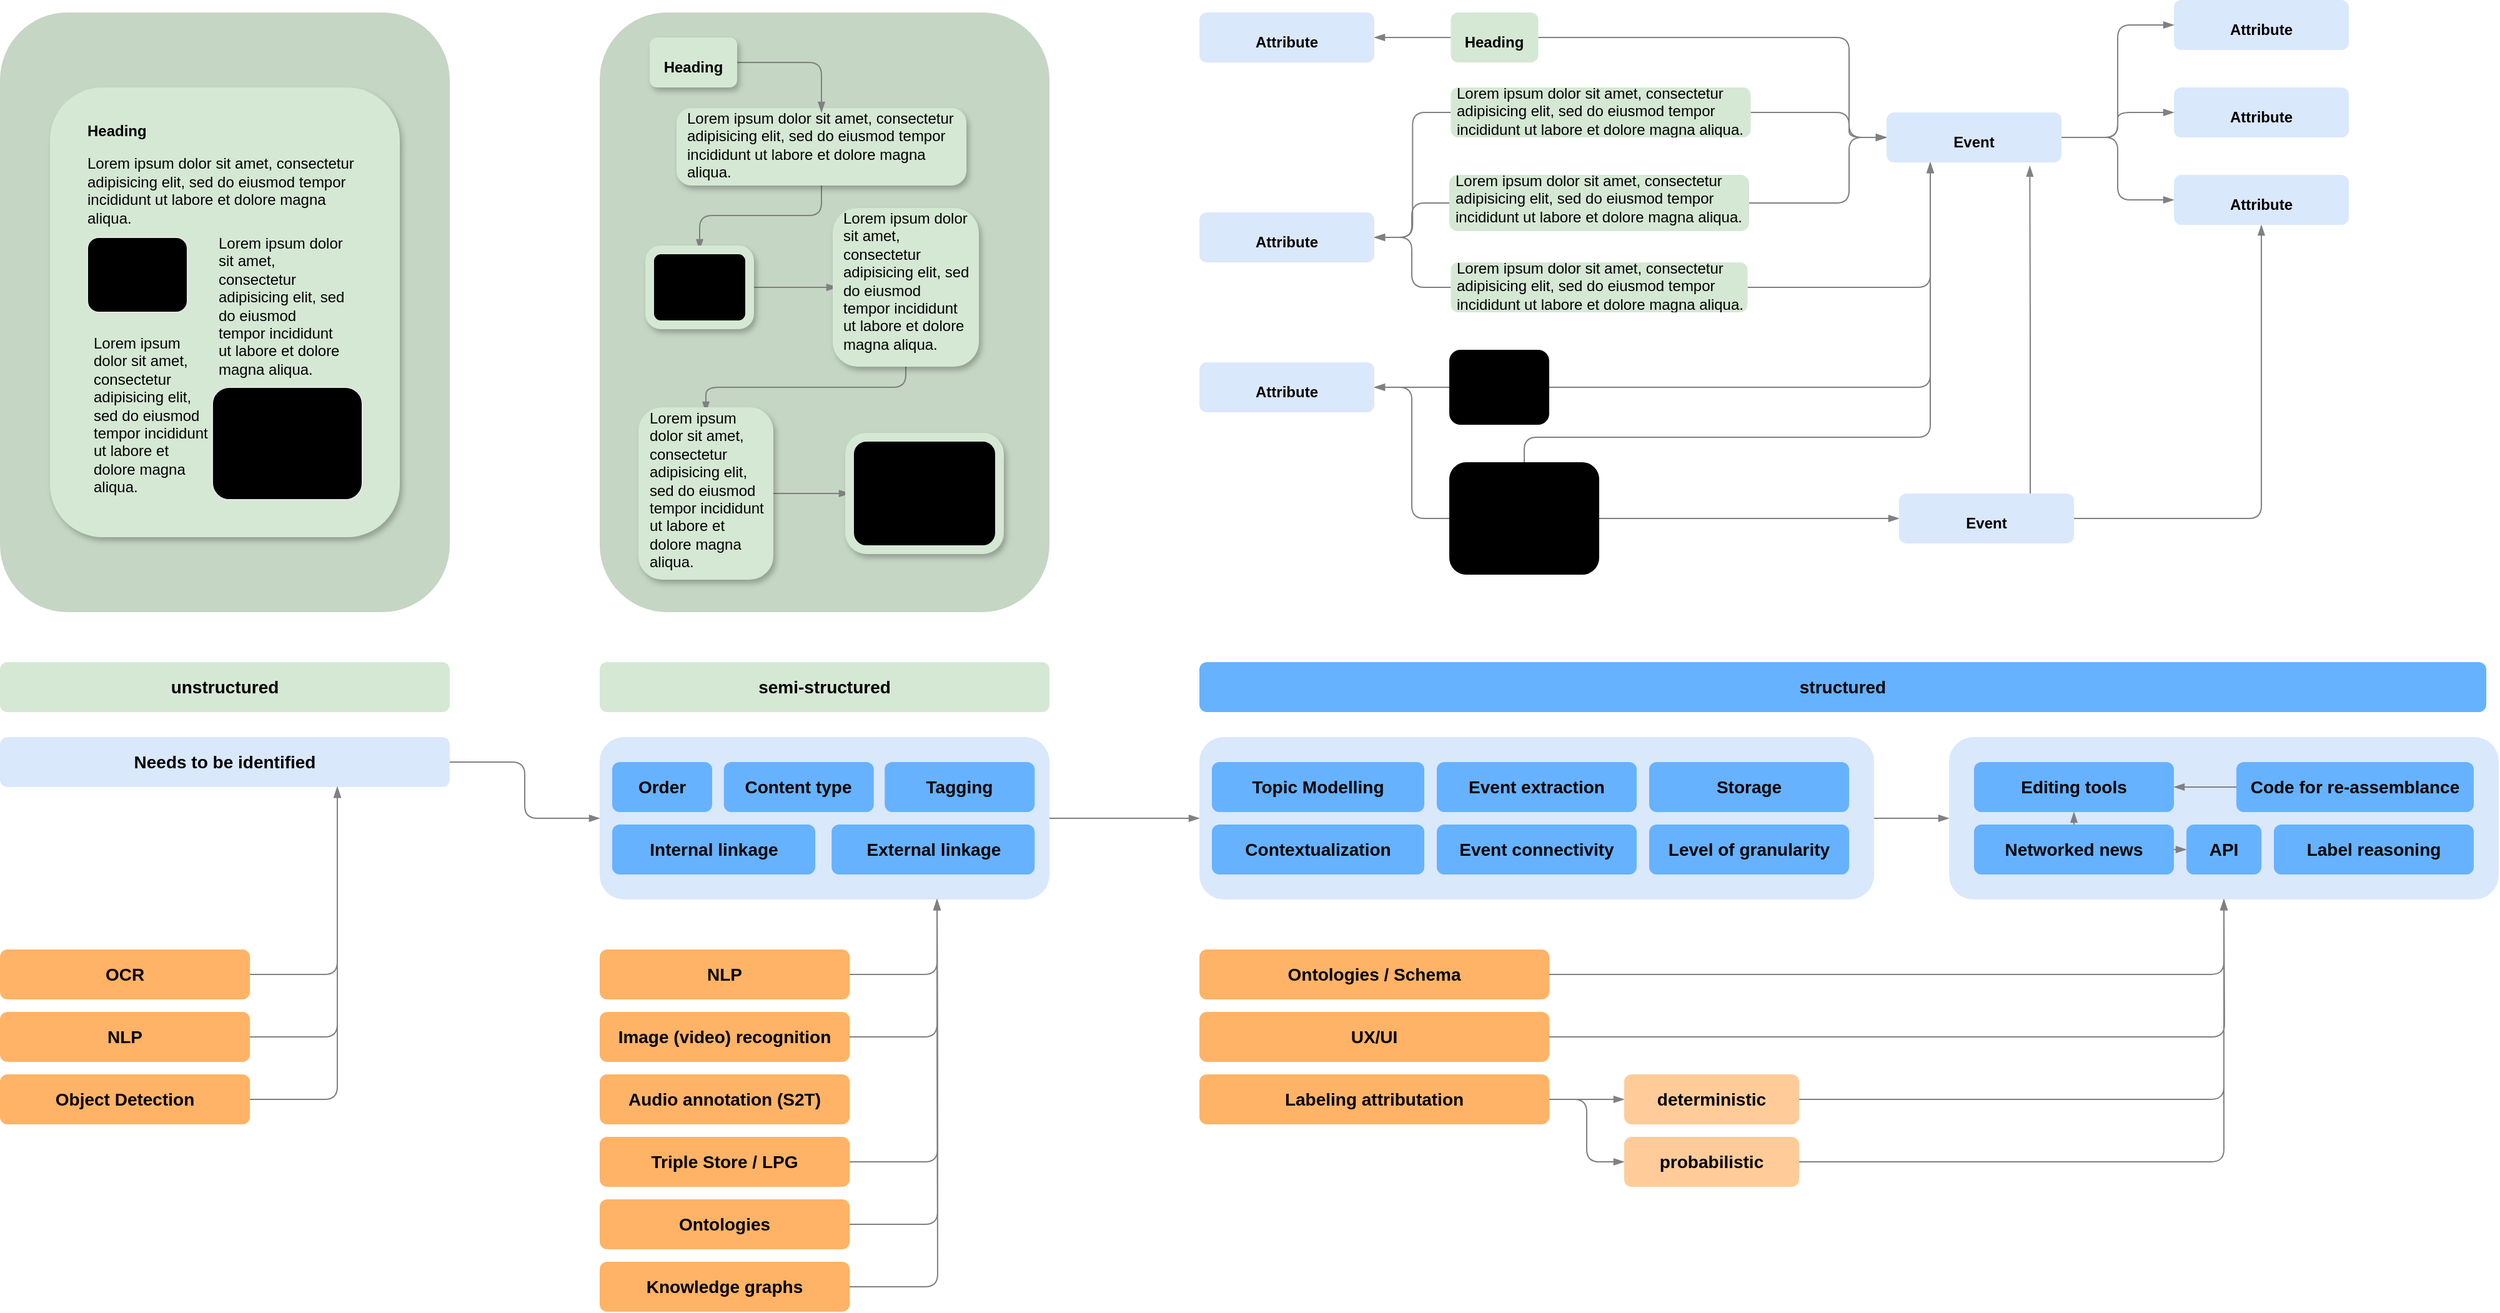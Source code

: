 <mxfile version="13.8.8" type="device"><diagram id="8OsrB5lK3NxF0ReHzKml" name="Page-1"><mxGraphModel dx="1351" dy="890" grid="1" gridSize="10" guides="1" tooltips="1" connect="1" arrows="1" fold="1" page="1" pageScale="1" pageWidth="1600" pageHeight="900" math="0" shadow="0"><root><mxCell id="0"/><mxCell id="1" parent="0"/><mxCell id="K_3JNdWxI0fxvR_LvPzZ-299" style="edgeStyle=orthogonalEdgeStyle;rounded=1;orthogonalLoop=1;jettySize=auto;html=1;entryX=0;entryY=0.5;entryDx=0;entryDy=0;endArrow=blockThin;endFill=1;strokeColor=#808080;fontSize=23;" edge="1" parent="1" source="K_3JNdWxI0fxvR_LvPzZ-248" target="K_3JNdWxI0fxvR_LvPzZ-290"><mxGeometry relative="1" as="geometry"/></mxCell><mxCell id="K_3JNdWxI0fxvR_LvPzZ-248" value="&lt;font style=&quot;font-size: 14px&quot;&gt;&lt;br&gt;&lt;/font&gt;" style="rounded=1;whiteSpace=wrap;html=1;fillColor=#dae8fc;strokeColor=none;" vertex="1" parent="1"><mxGeometry x="560" y="620" width="360" height="130" as="geometry"/></mxCell><mxCell id="K_3JNdWxI0fxvR_LvPzZ-236" value="" style="rounded=1;whiteSpace=wrap;html=1;shadow=0;strokeWidth=1;fontSize=23;strokeColor=none;fillColor=#C5D6C4;" vertex="1" parent="1"><mxGeometry x="80" y="40" width="360" height="480" as="geometry"/></mxCell><mxCell id="K_3JNdWxI0fxvR_LvPzZ-233" value="" style="rounded=1;whiteSpace=wrap;html=1;shadow=0;strokeWidth=1;fontSize=23;strokeColor=none;fillColor=#C5D6C4;" vertex="1" parent="1"><mxGeometry x="560" y="40" width="360" height="480" as="geometry"/></mxCell><mxCell id="K_3JNdWxI0fxvR_LvPzZ-229" style="edgeStyle=orthogonalEdgeStyle;rounded=1;orthogonalLoop=1;jettySize=auto;html=1;entryX=0.5;entryY=0;entryDx=0;entryDy=0;endArrow=blockThin;endFill=1;strokeColor=#808080;fontSize=23;" edge="1" parent="1" source="K_3JNdWxI0fxvR_LvPzZ-218" target="K_3JNdWxI0fxvR_LvPzZ-219"><mxGeometry relative="1" as="geometry"/></mxCell><mxCell id="K_3JNdWxI0fxvR_LvPzZ-218" value="&lt;h1 style=&quot;font-size: 12px&quot;&gt;&lt;span style=&quot;font-weight: normal&quot;&gt;Lorem ipsum dolor sit amet, consectetur adipisicing elit, sed do eiusmod tempor incididunt ut labore et dolore magna aliqua.&lt;/span&gt;&lt;br&gt;&lt;/h1&gt;" style="text;html=1;fillColor=#d5e8d4;spacing=5;spacingTop=-20;whiteSpace=wrap;overflow=hidden;rounded=1;shadow=1;fontSize=23;strokeColor=#D5E8D4;strokeWidth=7;" vertex="1" parent="1"><mxGeometry x="625" y="120" width="225" height="55" as="geometry"/></mxCell><mxCell id="K_3JNdWxI0fxvR_LvPzZ-230" style="edgeStyle=orthogonalEdgeStyle;rounded=1;orthogonalLoop=1;jettySize=auto;html=1;entryX=0;entryY=0.5;entryDx=0;entryDy=0;endArrow=blockThin;endFill=1;strokeColor=#808080;fontSize=23;" edge="1" parent="1" source="K_3JNdWxI0fxvR_LvPzZ-219" target="K_3JNdWxI0fxvR_LvPzZ-220"><mxGeometry relative="1" as="geometry"/></mxCell><mxCell id="K_3JNdWxI0fxvR_LvPzZ-219" value="" style="rounded=1;whiteSpace=wrap;html=1;shadow=1;fontSize=23;fillColor=#000000;strokeWidth=7;strokeColor=#D5E8D4;" vertex="1" parent="1"><mxGeometry x="600" y="230" width="80" height="60" as="geometry"/></mxCell><mxCell id="K_3JNdWxI0fxvR_LvPzZ-231" style="edgeStyle=orthogonalEdgeStyle;rounded=1;orthogonalLoop=1;jettySize=auto;html=1;exitX=0.5;exitY=1;exitDx=0;exitDy=0;entryX=0.5;entryY=0;entryDx=0;entryDy=0;endArrow=blockThin;endFill=1;strokeColor=#808080;fontSize=23;" edge="1" parent="1" source="K_3JNdWxI0fxvR_LvPzZ-220" target="K_3JNdWxI0fxvR_LvPzZ-221"><mxGeometry relative="1" as="geometry"/></mxCell><mxCell id="K_3JNdWxI0fxvR_LvPzZ-220" value="&lt;h1 style=&quot;font-size: 12px&quot;&gt;&lt;span style=&quot;font-weight: normal&quot;&gt;Lorem ipsum dolor sit amet, consectetur adipisicing elit, sed do eiusmod tempor incididunt ut labore et dolore magna aliqua.&lt;/span&gt;&lt;/h1&gt;" style="text;html=1;fillColor=#d5e8d4;spacing=5;spacingTop=-20;whiteSpace=wrap;overflow=hidden;rounded=1;shadow=1;fontSize=23;strokeWidth=7;strokeColor=#D5E8D4;" vertex="1" parent="1"><mxGeometry x="750" y="200" width="110" height="120" as="geometry"/></mxCell><mxCell id="K_3JNdWxI0fxvR_LvPzZ-232" style="edgeStyle=orthogonalEdgeStyle;rounded=1;orthogonalLoop=1;jettySize=auto;html=1;entryX=0;entryY=0.5;entryDx=0;entryDy=0;endArrow=blockThin;endFill=1;strokeColor=#808080;fontSize=23;" edge="1" parent="1" source="K_3JNdWxI0fxvR_LvPzZ-221" target="K_3JNdWxI0fxvR_LvPzZ-222"><mxGeometry relative="1" as="geometry"/></mxCell><mxCell id="K_3JNdWxI0fxvR_LvPzZ-221" value="&lt;h1 style=&quot;font-size: 12px&quot;&gt;&lt;span style=&quot;font-weight: normal&quot;&gt;Lorem ipsum dolor sit amet, consectetur adipisicing elit, sed do eiusmod tempor incididunt ut labore et dolore magna aliqua.&lt;/span&gt;&lt;/h1&gt;" style="text;html=1;fillColor=#d5e8d4;spacing=5;spacingTop=-20;whiteSpace=wrap;overflow=hidden;rounded=1;shadow=1;fontSize=23;strokeColor=#D5E8D4;strokeWidth=8;" vertex="1" parent="1"><mxGeometry x="595" y="360" width="100" height="130" as="geometry"/></mxCell><mxCell id="K_3JNdWxI0fxvR_LvPzZ-222" value="" style="rounded=1;whiteSpace=wrap;html=1;shadow=1;fontSize=23;fillColor=#000000;strokeWidth=7;strokeColor=#D5E8D4;" vertex="1" parent="1"><mxGeometry x="760" y="380" width="120" height="90" as="geometry"/></mxCell><mxCell id="K_3JNdWxI0fxvR_LvPzZ-210" value="" style="rounded=1;whiteSpace=wrap;html=1;shadow=1;fillColor=#d5e8d4;fontSize=23;strokeColor=none;" vertex="1" parent="1"><mxGeometry x="120" y="100" width="280" height="360" as="geometry"/></mxCell><mxCell id="K_3JNdWxI0fxvR_LvPzZ-211" value="&lt;h1 style=&quot;font-size: 12px&quot;&gt;&lt;font style=&quot;font-size: 12px&quot;&gt;Heading&lt;/font&gt;&lt;/h1&gt;&lt;p style=&quot;font-size: 12px&quot;&gt;&lt;font style=&quot;font-size: 12px&quot;&gt;Lorem ipsum dolor sit amet, consectetur adipisicing elit, sed do eiusmod tempor incididunt ut labore et dolore magna aliqua.&lt;/font&gt;&lt;/p&gt;" style="text;html=1;strokeColor=none;fillColor=none;spacing=5;spacingTop=-20;whiteSpace=wrap;overflow=hidden;rounded=0;shadow=0;fontSize=23;" vertex="1" parent="1"><mxGeometry x="145" y="130" width="225" height="220" as="geometry"/></mxCell><mxCell id="K_3JNdWxI0fxvR_LvPzZ-212" value="" style="rounded=1;whiteSpace=wrap;html=1;shadow=0;strokeColor=#E6E6E6;fontSize=23;fillColor=#000000;" vertex="1" parent="1"><mxGeometry x="150" y="220" width="80" height="60" as="geometry"/></mxCell><mxCell id="K_3JNdWxI0fxvR_LvPzZ-214" value="&lt;h1 style=&quot;font-size: 12px&quot;&gt;&lt;span style=&quot;font-weight: normal&quot;&gt;Lorem ipsum dolor sit amet, consectetur adipisicing elit, sed do eiusmod tempor incididunt ut labore et dolore magna aliqua.&lt;/span&gt;&lt;/h1&gt;" style="text;html=1;strokeColor=none;fillColor=none;spacing=5;spacingTop=-20;whiteSpace=wrap;overflow=hidden;rounded=0;shadow=0;fontSize=23;" vertex="1" parent="1"><mxGeometry x="250" y="220" width="110" height="120" as="geometry"/></mxCell><mxCell id="K_3JNdWxI0fxvR_LvPzZ-215" value="&lt;h1 style=&quot;font-size: 12px&quot;&gt;&lt;span style=&quot;font-weight: normal&quot;&gt;Lorem ipsum dolor sit amet, consectetur adipisicing elit, sed do eiusmod tempor incididunt ut labore et dolore magna aliqua.&lt;/span&gt;&lt;/h1&gt;" style="text;html=1;strokeColor=none;fillColor=none;spacing=5;spacingTop=-20;whiteSpace=wrap;overflow=hidden;rounded=0;shadow=0;fontSize=23;" vertex="1" parent="1"><mxGeometry x="150" y="300" width="100" height="130" as="geometry"/></mxCell><mxCell id="K_3JNdWxI0fxvR_LvPzZ-216" value="" style="rounded=1;whiteSpace=wrap;html=1;shadow=0;strokeColor=#E6E6E6;fontSize=23;fillColor=#000000;" vertex="1" parent="1"><mxGeometry x="250" y="340" width="120" height="90" as="geometry"/></mxCell><mxCell id="K_3JNdWxI0fxvR_LvPzZ-228" style="edgeStyle=orthogonalEdgeStyle;rounded=1;orthogonalLoop=1;jettySize=auto;html=1;endArrow=blockThin;endFill=1;strokeColor=#808080;fontSize=23;exitX=1;exitY=0.5;exitDx=0;exitDy=0;" edge="1" parent="1" source="K_3JNdWxI0fxvR_LvPzZ-227" target="K_3JNdWxI0fxvR_LvPzZ-218"><mxGeometry relative="1" as="geometry"/></mxCell><mxCell id="K_3JNdWxI0fxvR_LvPzZ-227" value="&lt;font style=&quot;font-size: 12px&quot;&gt;&lt;b&gt;Heading&lt;/b&gt;&lt;/font&gt;" style="text;html=1;fillColor=#d5e8d4;align=center;verticalAlign=middle;whiteSpace=wrap;rounded=1;shadow=1;fontSize=23;" vertex="1" parent="1"><mxGeometry x="600" y="60" width="70" height="40" as="geometry"/></mxCell><mxCell id="K_3JNdWxI0fxvR_LvPzZ-237" value="&lt;font&gt;&lt;b style=&quot;font-family: &amp;#34;helvetica&amp;#34;&quot;&gt;&lt;font style=&quot;font-size: 14px&quot;&gt;unstructured&lt;/font&gt;&lt;/b&gt;&lt;br&gt;&lt;/font&gt;" style="rounded=1;whiteSpace=wrap;html=1;fillColor=#d5e8d4;strokeColor=none;" vertex="1" parent="1"><mxGeometry x="80" y="560" width="360" height="40" as="geometry"/></mxCell><mxCell id="K_3JNdWxI0fxvR_LvPzZ-238" value="&lt;font&gt;&lt;b style=&quot;font-family: &amp;#34;helvetica&amp;#34;&quot;&gt;&lt;font style=&quot;font-size: 14px&quot;&gt;semi-structured&lt;/font&gt;&lt;/b&gt;&lt;br&gt;&lt;/font&gt;" style="rounded=1;whiteSpace=wrap;html=1;fillColor=#d5e8d4;strokeColor=none;" vertex="1" parent="1"><mxGeometry x="560" y="560" width="360" height="40" as="geometry"/></mxCell><mxCell id="K_3JNdWxI0fxvR_LvPzZ-241" value="&lt;font style=&quot;font-size: 14px&quot;&gt;&lt;b&gt;Internal linkage&lt;/b&gt;&lt;br&gt;&lt;/font&gt;" style="rounded=1;whiteSpace=wrap;html=1;strokeColor=none;fillColor=#66B2FF;" vertex="1" parent="1"><mxGeometry x="570" y="690" width="162.5" height="40" as="geometry"/></mxCell><mxCell id="K_3JNdWxI0fxvR_LvPzZ-252" style="edgeStyle=orthogonalEdgeStyle;rounded=1;orthogonalLoop=1;jettySize=auto;html=1;entryX=0.75;entryY=1;entryDx=0;entryDy=0;endArrow=blockThin;endFill=1;strokeColor=#808080;fontSize=23;exitX=1;exitY=0.5;exitDx=0;exitDy=0;" edge="1" parent="1" source="K_3JNdWxI0fxvR_LvPzZ-242" target="K_3JNdWxI0fxvR_LvPzZ-245"><mxGeometry relative="1" as="geometry"/></mxCell><mxCell id="K_3JNdWxI0fxvR_LvPzZ-242" value="&lt;b&gt;&lt;font style=&quot;font-size: 14px&quot;&gt;NLP&lt;/font&gt;&lt;/b&gt;" style="rounded=1;whiteSpace=wrap;html=1;shadow=0;fillColor=#FFB366;strokeColor=none;" vertex="1" parent="1"><mxGeometry x="80" y="840" width="200" height="40" as="geometry"/></mxCell><mxCell id="K_3JNdWxI0fxvR_LvPzZ-243" value="&lt;font style=&quot;font-size: 14px&quot;&gt;&lt;b&gt;Content type&lt;/b&gt;&lt;br&gt;&lt;/font&gt;" style="rounded=1;whiteSpace=wrap;html=1;strokeColor=none;fillColor=#66B2FF;" vertex="1" parent="1"><mxGeometry x="659.38" y="640" width="120" height="40" as="geometry"/></mxCell><mxCell id="K_3JNdWxI0fxvR_LvPzZ-244" value="&lt;font style=&quot;font-size: 14px&quot;&gt;&lt;b&gt;Tagging&lt;/b&gt;&lt;br&gt;&lt;/font&gt;" style="rounded=1;whiteSpace=wrap;html=1;strokeColor=none;fillColor=#66B2FF;" vertex="1" parent="1"><mxGeometry x="788.13" y="640" width="120" height="40" as="geometry"/></mxCell><mxCell id="K_3JNdWxI0fxvR_LvPzZ-250" style="edgeStyle=orthogonalEdgeStyle;rounded=1;orthogonalLoop=1;jettySize=auto;html=1;entryX=0;entryY=0.5;entryDx=0;entryDy=0;endArrow=blockThin;endFill=1;strokeColor=#808080;fontSize=23;" edge="1" parent="1" source="K_3JNdWxI0fxvR_LvPzZ-245" target="K_3JNdWxI0fxvR_LvPzZ-248"><mxGeometry relative="1" as="geometry"/></mxCell><mxCell id="K_3JNdWxI0fxvR_LvPzZ-245" value="&lt;font style=&quot;font-size: 14px&quot;&gt;&lt;b&gt;Needs to be identified&lt;/b&gt;&lt;br&gt;&lt;/font&gt;" style="rounded=1;whiteSpace=wrap;html=1;fillColor=#dae8fc;strokeColor=none;" vertex="1" parent="1"><mxGeometry x="80" y="620" width="360" height="40" as="geometry"/></mxCell><mxCell id="K_3JNdWxI0fxvR_LvPzZ-246" value="&lt;font style=&quot;font-size: 14px&quot;&gt;&lt;b&gt;Order&lt;/b&gt;&lt;br&gt;&lt;/font&gt;" style="rounded=1;whiteSpace=wrap;html=1;strokeColor=none;fillColor=#66B2FF;" vertex="1" parent="1"><mxGeometry x="570" y="640" width="80" height="40" as="geometry"/></mxCell><mxCell id="K_3JNdWxI0fxvR_LvPzZ-247" value="&lt;font style=&quot;font-size: 14px&quot;&gt;&lt;b&gt;External linkage&lt;/b&gt;&lt;br&gt;&lt;/font&gt;" style="rounded=1;whiteSpace=wrap;html=1;strokeColor=none;fillColor=#66B2FF;" vertex="1" parent="1"><mxGeometry x="745.63" y="690" width="162.5" height="40" as="geometry"/></mxCell><mxCell id="K_3JNdWxI0fxvR_LvPzZ-253" style="edgeStyle=orthogonalEdgeStyle;rounded=1;orthogonalLoop=1;jettySize=auto;html=1;endArrow=blockThin;endFill=1;strokeColor=#808080;fontSize=23;entryX=0.75;entryY=1;entryDx=0;entryDy=0;exitX=1;exitY=0.5;exitDx=0;exitDy=0;" edge="1" parent="1" source="K_3JNdWxI0fxvR_LvPzZ-251" target="K_3JNdWxI0fxvR_LvPzZ-245"><mxGeometry relative="1" as="geometry"><mxPoint x="350.0" y="670" as="targetPoint"/></mxGeometry></mxCell><mxCell id="K_3JNdWxI0fxvR_LvPzZ-251" value="&lt;b&gt;&lt;font style=&quot;font-size: 14px&quot;&gt;OCR&lt;/font&gt;&lt;/b&gt;" style="rounded=1;whiteSpace=wrap;html=1;shadow=0;fillColor=#FFB366;strokeColor=none;" vertex="1" parent="1"><mxGeometry x="80" y="790" width="200" height="40" as="geometry"/></mxCell><mxCell id="K_3JNdWxI0fxvR_LvPzZ-270" style="edgeStyle=orthogonalEdgeStyle;rounded=1;orthogonalLoop=1;jettySize=auto;html=1;entryX=1;entryY=0.5;entryDx=0;entryDy=0;endArrow=blockThin;endFill=1;strokeColor=#808080;fontSize=23;" edge="1" parent="1" source="K_3JNdWxI0fxvR_LvPzZ-254" target="K_3JNdWxI0fxvR_LvPzZ-267"><mxGeometry relative="1" as="geometry"/></mxCell><mxCell id="K_3JNdWxI0fxvR_LvPzZ-279" style="edgeStyle=orthogonalEdgeStyle;rounded=1;orthogonalLoop=1;jettySize=auto;html=1;entryX=0;entryY=0.5;entryDx=0;entryDy=0;endArrow=blockThin;endFill=1;strokeColor=#808080;fontSize=23;" edge="1" parent="1" source="K_3JNdWxI0fxvR_LvPzZ-254" target="K_3JNdWxI0fxvR_LvPzZ-263"><mxGeometry relative="1" as="geometry"><Array as="points"><mxPoint x="1560" y="120"/><mxPoint x="1560" y="140"/></Array></mxGeometry></mxCell><mxCell id="K_3JNdWxI0fxvR_LvPzZ-254" value="&lt;h1 style=&quot;font-size: 12px&quot;&gt;&lt;span style=&quot;font-weight: normal&quot;&gt;Lorem ipsum dolor sit amet, consectetur adipisicing elit, sed do eiusmod tempor incididunt ut labore et dolore magna aliqua.&lt;/span&gt;&lt;br&gt;&lt;/h1&gt;" style="text;html=1;fillColor=#d5e8d4;spacing=5;spacingTop=-20;whiteSpace=wrap;overflow=hidden;rounded=1;shadow=0;fontSize=23;strokeWidth=7;" vertex="1" parent="1"><mxGeometry x="1241.25" y="100" width="240" height="40" as="geometry"/></mxCell><mxCell id="K_3JNdWxI0fxvR_LvPzZ-271" style="edgeStyle=orthogonalEdgeStyle;rounded=1;orthogonalLoop=1;jettySize=auto;html=1;entryX=1;entryY=0.5;entryDx=0;entryDy=0;endArrow=blockThin;endFill=1;strokeColor=#808080;fontSize=23;" edge="1" parent="1" source="K_3JNdWxI0fxvR_LvPzZ-255" target="K_3JNdWxI0fxvR_LvPzZ-268"><mxGeometry relative="1" as="geometry"/></mxCell><mxCell id="K_3JNdWxI0fxvR_LvPzZ-282" style="edgeStyle=orthogonalEdgeStyle;rounded=1;orthogonalLoop=1;jettySize=auto;html=1;entryX=0.25;entryY=1;entryDx=0;entryDy=0;endArrow=blockThin;endFill=1;strokeColor=#808080;fontSize=23;" edge="1" parent="1" source="K_3JNdWxI0fxvR_LvPzZ-255" target="K_3JNdWxI0fxvR_LvPzZ-263"><mxGeometry relative="1" as="geometry"/></mxCell><mxCell id="K_3JNdWxI0fxvR_LvPzZ-255" value="" style="rounded=1;whiteSpace=wrap;html=1;shadow=0;fontSize=23;fillColor=#000000;strokeWidth=7;strokeColor=none;" vertex="1" parent="1"><mxGeometry x="1240" y="310" width="80" height="60" as="geometry"/></mxCell><mxCell id="K_3JNdWxI0fxvR_LvPzZ-273" style="edgeStyle=orthogonalEdgeStyle;rounded=1;orthogonalLoop=1;jettySize=auto;html=1;entryX=1;entryY=0.5;entryDx=0;entryDy=0;endArrow=blockThin;endFill=1;strokeColor=#808080;fontSize=23;" edge="1" parent="1" source="K_3JNdWxI0fxvR_LvPzZ-256" target="K_3JNdWxI0fxvR_LvPzZ-267"><mxGeometry relative="1" as="geometry"/></mxCell><mxCell id="K_3JNdWxI0fxvR_LvPzZ-280" style="edgeStyle=orthogonalEdgeStyle;rounded=1;orthogonalLoop=1;jettySize=auto;html=1;endArrow=blockThin;endFill=1;strokeColor=#808080;fontSize=23;exitX=1;exitY=0.5;exitDx=0;exitDy=0;" edge="1" parent="1" source="K_3JNdWxI0fxvR_LvPzZ-256"><mxGeometry relative="1" as="geometry"><mxPoint x="1590" y="140.0" as="targetPoint"/><Array as="points"><mxPoint x="1560" y="193"/><mxPoint x="1560" y="140"/></Array></mxGeometry></mxCell><mxCell id="K_3JNdWxI0fxvR_LvPzZ-256" value="&lt;h1 style=&quot;font-size: 12px&quot;&gt;&lt;span style=&quot;font-weight: normal&quot;&gt;Lorem ipsum dolor sit amet, consectetur adipisicing elit, sed do eiusmod tempor incididunt ut labore et dolore magna aliqua.&lt;/span&gt;&lt;/h1&gt;" style="text;html=1;fillColor=#d5e8d4;spacing=5;spacingTop=-20;whiteSpace=wrap;overflow=hidden;rounded=1;shadow=0;fontSize=23;strokeWidth=7;" vertex="1" parent="1"><mxGeometry x="1240" y="170" width="240" height="45" as="geometry"/></mxCell><mxCell id="K_3JNdWxI0fxvR_LvPzZ-274" style="edgeStyle=orthogonalEdgeStyle;rounded=1;orthogonalLoop=1;jettySize=auto;html=1;endArrow=blockThin;endFill=1;strokeColor=#808080;fontSize=23;entryX=1;entryY=0.5;entryDx=0;entryDy=0;" edge="1" parent="1" source="K_3JNdWxI0fxvR_LvPzZ-257" target="K_3JNdWxI0fxvR_LvPzZ-267"><mxGeometry relative="1" as="geometry"><mxPoint x="1180" y="180.0" as="targetPoint"/><Array as="points"><mxPoint x="1210" y="260"/><mxPoint x="1210" y="220"/></Array></mxGeometry></mxCell><mxCell id="K_3JNdWxI0fxvR_LvPzZ-281" style="edgeStyle=orthogonalEdgeStyle;rounded=1;orthogonalLoop=1;jettySize=auto;html=1;entryX=0.25;entryY=1;entryDx=0;entryDy=0;endArrow=blockThin;endFill=1;strokeColor=#808080;fontSize=23;" edge="1" parent="1" source="K_3JNdWxI0fxvR_LvPzZ-257" target="K_3JNdWxI0fxvR_LvPzZ-263"><mxGeometry relative="1" as="geometry"/></mxCell><mxCell id="K_3JNdWxI0fxvR_LvPzZ-257" value="&lt;h1 style=&quot;font-size: 12px&quot;&gt;&lt;span style=&quot;font-weight: normal&quot;&gt;Lorem ipsum dolor sit amet, consectetur adipisicing elit, sed do eiusmod tempor incididunt ut labore et dolore magna aliqua.&lt;/span&gt;&lt;/h1&gt;" style="text;html=1;fillColor=#d5e8d4;spacing=5;spacingTop=-20;whiteSpace=wrap;overflow=hidden;rounded=1;shadow=0;fontSize=23;strokeWidth=8;" vertex="1" parent="1"><mxGeometry x="1241.25" y="240" width="237.5" height="40" as="geometry"/></mxCell><mxCell id="K_3JNdWxI0fxvR_LvPzZ-272" style="edgeStyle=orthogonalEdgeStyle;rounded=1;orthogonalLoop=1;jettySize=auto;html=1;entryX=1;entryY=0.5;entryDx=0;entryDy=0;endArrow=blockThin;endFill=1;strokeColor=#808080;fontSize=23;" edge="1" parent="1" source="K_3JNdWxI0fxvR_LvPzZ-258" target="K_3JNdWxI0fxvR_LvPzZ-268"><mxGeometry relative="1" as="geometry"/></mxCell><mxCell id="K_3JNdWxI0fxvR_LvPzZ-283" style="edgeStyle=orthogonalEdgeStyle;rounded=1;orthogonalLoop=1;jettySize=auto;html=1;endArrow=blockThin;endFill=1;strokeColor=#808080;fontSize=23;entryX=0.25;entryY=1;entryDx=0;entryDy=0;" edge="1" parent="1" source="K_3JNdWxI0fxvR_LvPzZ-258" target="K_3JNdWxI0fxvR_LvPzZ-263"><mxGeometry relative="1" as="geometry"><mxPoint x="1630" y="170.0" as="targetPoint"/><Array as="points"><mxPoint x="1300" y="380"/><mxPoint x="1625" y="380"/></Array></mxGeometry></mxCell><mxCell id="K_3JNdWxI0fxvR_LvPzZ-284" style="edgeStyle=orthogonalEdgeStyle;rounded=1;orthogonalLoop=1;jettySize=auto;html=1;entryX=0;entryY=0.5;entryDx=0;entryDy=0;endArrow=blockThin;endFill=1;strokeColor=#808080;fontSize=23;" edge="1" parent="1" source="K_3JNdWxI0fxvR_LvPzZ-258" target="K_3JNdWxI0fxvR_LvPzZ-265"><mxGeometry relative="1" as="geometry"/></mxCell><mxCell id="K_3JNdWxI0fxvR_LvPzZ-258" value="" style="rounded=1;whiteSpace=wrap;html=1;shadow=0;fontSize=23;fillColor=#000000;strokeWidth=7;strokeColor=none;" vertex="1" parent="1"><mxGeometry x="1240" y="400" width="120" height="90" as="geometry"/></mxCell><mxCell id="K_3JNdWxI0fxvR_LvPzZ-269" style="edgeStyle=orthogonalEdgeStyle;rounded=1;orthogonalLoop=1;jettySize=auto;html=1;endArrow=blockThin;endFill=1;strokeColor=#808080;fontSize=23;" edge="1" parent="1" source="K_3JNdWxI0fxvR_LvPzZ-259" target="K_3JNdWxI0fxvR_LvPzZ-266"><mxGeometry relative="1" as="geometry"/></mxCell><mxCell id="K_3JNdWxI0fxvR_LvPzZ-278" style="edgeStyle=orthogonalEdgeStyle;rounded=1;orthogonalLoop=1;jettySize=auto;html=1;entryX=0;entryY=0.5;entryDx=0;entryDy=0;endArrow=blockThin;endFill=1;strokeColor=#808080;fontSize=23;" edge="1" parent="1" source="K_3JNdWxI0fxvR_LvPzZ-259" target="K_3JNdWxI0fxvR_LvPzZ-263"><mxGeometry relative="1" as="geometry"><Array as="points"><mxPoint x="1560" y="60"/><mxPoint x="1560" y="140"/></Array></mxGeometry></mxCell><mxCell id="K_3JNdWxI0fxvR_LvPzZ-259" value="&lt;font style=&quot;font-size: 12px&quot;&gt;&lt;b&gt;Heading&lt;/b&gt;&lt;/font&gt;" style="text;html=1;fillColor=#d5e8d4;align=center;verticalAlign=middle;whiteSpace=wrap;rounded=1;shadow=0;fontSize=23;strokeWidth=7;" vertex="1" parent="1"><mxGeometry x="1241.25" y="40" width="70" height="40" as="geometry"/></mxCell><mxCell id="K_3JNdWxI0fxvR_LvPzZ-261" value="&lt;font&gt;&lt;b style=&quot;font-family: &amp;#34;helvetica&amp;#34;&quot;&gt;&lt;font style=&quot;font-size: 14px&quot;&gt;structured&lt;/font&gt;&lt;/b&gt;&lt;br&gt;&lt;/font&gt;" style="rounded=1;whiteSpace=wrap;html=1;strokeColor=none;fillColor=#66B2FF;" vertex="1" parent="1"><mxGeometry x="1040" y="560" width="1030" height="40" as="geometry"/></mxCell><mxCell id="K_3JNdWxI0fxvR_LvPzZ-276" style="edgeStyle=orthogonalEdgeStyle;rounded=1;orthogonalLoop=1;jettySize=auto;html=1;entryX=0;entryY=0.5;entryDx=0;entryDy=0;endArrow=blockThin;endFill=1;strokeColor=#808080;fontSize=23;exitX=1;exitY=0.5;exitDx=0;exitDy=0;" edge="1" parent="1" source="K_3JNdWxI0fxvR_LvPzZ-263" target="K_3JNdWxI0fxvR_LvPzZ-275"><mxGeometry relative="1" as="geometry"/></mxCell><mxCell id="K_3JNdWxI0fxvR_LvPzZ-288" style="edgeStyle=orthogonalEdgeStyle;rounded=1;orthogonalLoop=1;jettySize=auto;html=1;entryX=0;entryY=0.5;entryDx=0;entryDy=0;endArrow=blockThin;endFill=1;strokeColor=#808080;fontSize=23;" edge="1" parent="1" source="K_3JNdWxI0fxvR_LvPzZ-263" target="K_3JNdWxI0fxvR_LvPzZ-286"><mxGeometry relative="1" as="geometry"/></mxCell><mxCell id="K_3JNdWxI0fxvR_LvPzZ-289" style="edgeStyle=orthogonalEdgeStyle;rounded=1;orthogonalLoop=1;jettySize=auto;html=1;entryX=0;entryY=0.5;entryDx=0;entryDy=0;endArrow=blockThin;endFill=1;strokeColor=#808080;fontSize=23;" edge="1" parent="1" source="K_3JNdWxI0fxvR_LvPzZ-263" target="K_3JNdWxI0fxvR_LvPzZ-287"><mxGeometry relative="1" as="geometry"/></mxCell><mxCell id="K_3JNdWxI0fxvR_LvPzZ-263" value="&lt;font style=&quot;font-size: 12px&quot;&gt;&lt;b&gt;Event&lt;/b&gt;&lt;/font&gt;" style="rounded=1;whiteSpace=wrap;html=1;shadow=0;strokeWidth=1;fontSize=23;fillColor=#dae8fc;strokeColor=none;" vertex="1" parent="1"><mxGeometry x="1590" y="120" width="140" height="40" as="geometry"/></mxCell><mxCell id="K_3JNdWxI0fxvR_LvPzZ-277" style="edgeStyle=orthogonalEdgeStyle;rounded=1;orthogonalLoop=1;jettySize=auto;html=1;entryX=0.5;entryY=1;entryDx=0;entryDy=0;endArrow=blockThin;endFill=1;strokeColor=#808080;fontSize=23;" edge="1" parent="1" source="K_3JNdWxI0fxvR_LvPzZ-265" target="K_3JNdWxI0fxvR_LvPzZ-287"><mxGeometry relative="1" as="geometry"/></mxCell><mxCell id="K_3JNdWxI0fxvR_LvPzZ-285" style="edgeStyle=orthogonalEdgeStyle;rounded=1;orthogonalLoop=1;jettySize=auto;html=1;exitX=0.75;exitY=0;exitDx=0;exitDy=0;entryX=0.819;entryY=1.071;entryDx=0;entryDy=0;entryPerimeter=0;endArrow=blockThin;endFill=1;strokeColor=#808080;fontSize=23;" edge="1" parent="1" source="K_3JNdWxI0fxvR_LvPzZ-265" target="K_3JNdWxI0fxvR_LvPzZ-263"><mxGeometry relative="1" as="geometry"/></mxCell><mxCell id="K_3JNdWxI0fxvR_LvPzZ-265" value="&lt;font style=&quot;font-size: 12px&quot;&gt;&lt;b&gt;Event&lt;/b&gt;&lt;/font&gt;" style="rounded=1;whiteSpace=wrap;html=1;shadow=0;strokeWidth=1;fontSize=23;fillColor=#dae8fc;strokeColor=none;" vertex="1" parent="1"><mxGeometry x="1600" y="425" width="140" height="40" as="geometry"/></mxCell><mxCell id="K_3JNdWxI0fxvR_LvPzZ-266" value="&lt;font style=&quot;font-size: 12px&quot;&gt;&lt;b&gt;Attribute&lt;/b&gt;&lt;/font&gt;" style="rounded=1;whiteSpace=wrap;html=1;shadow=0;strokeWidth=1;fontSize=23;fillColor=#dae8fc;strokeColor=none;" vertex="1" parent="1"><mxGeometry x="1040" y="40" width="140" height="40" as="geometry"/></mxCell><mxCell id="K_3JNdWxI0fxvR_LvPzZ-267" value="&lt;font style=&quot;font-size: 12px&quot;&gt;&lt;b&gt;Attribute&lt;/b&gt;&lt;/font&gt;" style="rounded=1;whiteSpace=wrap;html=1;shadow=0;strokeWidth=1;fontSize=23;fillColor=#dae8fc;strokeColor=none;" vertex="1" parent="1"><mxGeometry x="1040" y="200" width="140" height="40" as="geometry"/></mxCell><mxCell id="K_3JNdWxI0fxvR_LvPzZ-268" value="&lt;font style=&quot;font-size: 12px&quot;&gt;&lt;b&gt;Attribute&lt;/b&gt;&lt;/font&gt;" style="rounded=1;whiteSpace=wrap;html=1;shadow=0;strokeWidth=1;fontSize=23;fillColor=#dae8fc;strokeColor=none;" vertex="1" parent="1"><mxGeometry x="1040" y="320" width="140" height="40" as="geometry"/></mxCell><mxCell id="K_3JNdWxI0fxvR_LvPzZ-275" value="&lt;font style=&quot;font-size: 12px&quot;&gt;&lt;b&gt;Attribute&lt;/b&gt;&lt;/font&gt;" style="rounded=1;whiteSpace=wrap;html=1;shadow=0;strokeWidth=1;fontSize=23;fillColor=#dae8fc;strokeColor=none;" vertex="1" parent="1"><mxGeometry x="1820" y="30" width="140" height="40" as="geometry"/></mxCell><mxCell id="K_3JNdWxI0fxvR_LvPzZ-286" value="&lt;font style=&quot;font-size: 12px&quot;&gt;&lt;b&gt;Attribute&lt;/b&gt;&lt;/font&gt;" style="rounded=1;whiteSpace=wrap;html=1;shadow=0;strokeWidth=1;fontSize=23;fillColor=#dae8fc;strokeColor=none;" vertex="1" parent="1"><mxGeometry x="1820" y="100" width="140" height="40" as="geometry"/></mxCell><mxCell id="K_3JNdWxI0fxvR_LvPzZ-287" value="&lt;font style=&quot;font-size: 12px&quot;&gt;&lt;b&gt;Attribute&lt;/b&gt;&lt;/font&gt;" style="rounded=1;whiteSpace=wrap;html=1;shadow=0;strokeWidth=1;fontSize=23;fillColor=#dae8fc;strokeColor=none;" vertex="1" parent="1"><mxGeometry x="1820" y="170" width="140" height="40" as="geometry"/></mxCell><mxCell id="K_3JNdWxI0fxvR_LvPzZ-318" style="edgeStyle=orthogonalEdgeStyle;rounded=1;orthogonalLoop=1;jettySize=auto;html=1;entryX=0;entryY=0.5;entryDx=0;entryDy=0;endArrow=blockThin;endFill=1;strokeColor=#808080;fontSize=23;" edge="1" parent="1" source="K_3JNdWxI0fxvR_LvPzZ-290" target="K_3JNdWxI0fxvR_LvPzZ-315"><mxGeometry relative="1" as="geometry"/></mxCell><mxCell id="K_3JNdWxI0fxvR_LvPzZ-290" value="&lt;font style=&quot;font-size: 14px&quot;&gt;&lt;br&gt;&lt;/font&gt;" style="rounded=1;whiteSpace=wrap;html=1;fillColor=#dae8fc;strokeColor=none;" vertex="1" parent="1"><mxGeometry x="1040" y="620" width="540" height="130" as="geometry"/></mxCell><mxCell id="K_3JNdWxI0fxvR_LvPzZ-294" value="&lt;font style=&quot;font-size: 14px&quot;&gt;&lt;b&gt;Topic Modelling&lt;/b&gt;&lt;br&gt;&lt;/font&gt;" style="rounded=1;whiteSpace=wrap;html=1;strokeColor=none;fillColor=#66B2FF;" vertex="1" parent="1"><mxGeometry x="1050" y="640" width="170" height="40" as="geometry"/></mxCell><mxCell id="K_3JNdWxI0fxvR_LvPzZ-295" value="&lt;font style=&quot;font-size: 14px&quot;&gt;&lt;b&gt;Contextualization&lt;/b&gt;&lt;br&gt;&lt;/font&gt;" style="rounded=1;whiteSpace=wrap;html=1;strokeColor=none;fillColor=#66B2FF;" vertex="1" parent="1"><mxGeometry x="1050" y="690" width="170" height="40" as="geometry"/></mxCell><mxCell id="K_3JNdWxI0fxvR_LvPzZ-297" value="&lt;font style=&quot;font-size: 14px&quot;&gt;&lt;b&gt;Event extraction&lt;/b&gt;&lt;br&gt;&lt;/font&gt;" style="rounded=1;whiteSpace=wrap;html=1;strokeColor=none;fillColor=#66B2FF;" vertex="1" parent="1"><mxGeometry x="1230" y="640" width="160" height="40" as="geometry"/></mxCell><mxCell id="K_3JNdWxI0fxvR_LvPzZ-298" value="&lt;font style=&quot;font-size: 14px&quot;&gt;&lt;b&gt;Event connectivity&lt;/b&gt;&lt;br&gt;&lt;/font&gt;" style="rounded=1;whiteSpace=wrap;html=1;strokeColor=none;fillColor=#66B2FF;" vertex="1" parent="1"><mxGeometry x="1230" y="690" width="160" height="40" as="geometry"/></mxCell><mxCell id="K_3JNdWxI0fxvR_LvPzZ-305" value="&lt;font style=&quot;font-size: 14px&quot;&gt;&lt;b&gt;Storage&lt;/b&gt;&lt;br&gt;&lt;/font&gt;" style="rounded=1;whiteSpace=wrap;html=1;strokeColor=none;fillColor=#66B2FF;" vertex="1" parent="1"><mxGeometry x="1400" y="640" width="160" height="40" as="geometry"/></mxCell><mxCell id="K_3JNdWxI0fxvR_LvPzZ-306" value="&lt;font style=&quot;font-size: 14px&quot;&gt;&lt;b&gt;Level of granularity&lt;/b&gt;&lt;br&gt;&lt;/font&gt;" style="rounded=1;whiteSpace=wrap;html=1;strokeColor=none;fillColor=#66B2FF;" vertex="1" parent="1"><mxGeometry x="1400" y="690" width="160" height="40" as="geometry"/></mxCell><mxCell id="K_3JNdWxI0fxvR_LvPzZ-310" style="edgeStyle=orthogonalEdgeStyle;rounded=1;orthogonalLoop=1;jettySize=auto;html=1;entryX=0.75;entryY=1;entryDx=0;entryDy=0;endArrow=blockThin;endFill=1;strokeColor=#808080;fontSize=23;exitX=1;exitY=0.5;exitDx=0;exitDy=0;" edge="1" parent="1" source="K_3JNdWxI0fxvR_LvPzZ-307" target="K_3JNdWxI0fxvR_LvPzZ-248"><mxGeometry relative="1" as="geometry"/></mxCell><mxCell id="K_3JNdWxI0fxvR_LvPzZ-307" value="&lt;b&gt;&lt;font style=&quot;font-size: 14px&quot;&gt;NLP&lt;/font&gt;&lt;/b&gt;" style="rounded=1;whiteSpace=wrap;html=1;shadow=0;fillColor=#FFB366;strokeColor=none;" vertex="1" parent="1"><mxGeometry x="560" y="790" width="200" height="40" as="geometry"/></mxCell><mxCell id="K_3JNdWxI0fxvR_LvPzZ-311" style="edgeStyle=orthogonalEdgeStyle;rounded=1;orthogonalLoop=1;jettySize=auto;html=1;entryX=0.75;entryY=1;entryDx=0;entryDy=0;endArrow=blockThin;endFill=1;strokeColor=#808080;fontSize=23;exitX=1;exitY=0.5;exitDx=0;exitDy=0;" edge="1" parent="1" source="K_3JNdWxI0fxvR_LvPzZ-308" target="K_3JNdWxI0fxvR_LvPzZ-248"><mxGeometry relative="1" as="geometry"/></mxCell><mxCell id="K_3JNdWxI0fxvR_LvPzZ-308" value="&lt;b&gt;&lt;font style=&quot;font-size: 14px&quot;&gt;Image (video) recognition&lt;/font&gt;&lt;/b&gt;" style="rounded=1;whiteSpace=wrap;html=1;shadow=0;fillColor=#FFB366;strokeColor=none;" vertex="1" parent="1"><mxGeometry x="560" y="840" width="200" height="40" as="geometry"/></mxCell><mxCell id="K_3JNdWxI0fxvR_LvPzZ-312" style="edgeStyle=orthogonalEdgeStyle;rounded=1;orthogonalLoop=1;jettySize=auto;html=1;endArrow=blockThin;endFill=1;strokeColor=#808080;fontSize=23;" edge="1" parent="1" source="K_3JNdWxI0fxvR_LvPzZ-309"><mxGeometry relative="1" as="geometry"><mxPoint x="830" y="750" as="targetPoint"/></mxGeometry></mxCell><mxCell id="K_3JNdWxI0fxvR_LvPzZ-309" value="&lt;b&gt;&lt;font style=&quot;font-size: 14px&quot;&gt;Triple Store / LPG&lt;/font&gt;&lt;/b&gt;" style="rounded=1;whiteSpace=wrap;html=1;shadow=0;fillColor=#FFB366;strokeColor=none;" vertex="1" parent="1"><mxGeometry x="560" y="940" width="200" height="40" as="geometry"/></mxCell><mxCell id="K_3JNdWxI0fxvR_LvPzZ-314" style="edgeStyle=orthogonalEdgeStyle;rounded=1;orthogonalLoop=1;jettySize=auto;html=1;endArrow=blockThin;endFill=1;strokeColor=#808080;fontSize=23;" edge="1" parent="1" source="K_3JNdWxI0fxvR_LvPzZ-313"><mxGeometry relative="1" as="geometry"><mxPoint x="830" y="750" as="targetPoint"/></mxGeometry></mxCell><mxCell id="K_3JNdWxI0fxvR_LvPzZ-313" value="&lt;b&gt;&lt;font style=&quot;font-size: 14px&quot;&gt;Ontologies&lt;/font&gt;&lt;/b&gt;" style="rounded=1;whiteSpace=wrap;html=1;shadow=0;fillColor=#FFB366;strokeColor=none;" vertex="1" parent="1"><mxGeometry x="560" y="990" width="200" height="40" as="geometry"/></mxCell><mxCell id="K_3JNdWxI0fxvR_LvPzZ-315" value="&lt;font style=&quot;font-size: 14px&quot;&gt;&lt;br&gt;&lt;/font&gt;" style="rounded=1;whiteSpace=wrap;html=1;fillColor=#dae8fc;strokeColor=none;" vertex="1" parent="1"><mxGeometry x="1640" y="620" width="440" height="130" as="geometry"/></mxCell><mxCell id="K_3JNdWxI0fxvR_LvPzZ-316" value="&lt;font style=&quot;font-size: 14px&quot;&gt;&lt;b&gt;Editing tools&lt;/b&gt;&lt;br&gt;&lt;/font&gt;" style="rounded=1;whiteSpace=wrap;html=1;strokeColor=none;fillColor=#66B2FF;" vertex="1" parent="1"><mxGeometry x="1660" y="640" width="160" height="40" as="geometry"/></mxCell><mxCell id="K_3JNdWxI0fxvR_LvPzZ-350" style="edgeStyle=orthogonalEdgeStyle;rounded=1;orthogonalLoop=1;jettySize=auto;html=1;exitX=0.5;exitY=0;exitDx=0;exitDy=0;entryX=0.5;entryY=1;entryDx=0;entryDy=0;endArrow=blockThin;endFill=1;strokeColor=#808080;fontSize=23;" edge="1" parent="1" source="K_3JNdWxI0fxvR_LvPzZ-317" target="K_3JNdWxI0fxvR_LvPzZ-316"><mxGeometry relative="1" as="geometry"/></mxCell><mxCell id="K_3JNdWxI0fxvR_LvPzZ-351" style="edgeStyle=orthogonalEdgeStyle;rounded=1;orthogonalLoop=1;jettySize=auto;html=1;exitX=1;exitY=0.5;exitDx=0;exitDy=0;entryX=0;entryY=0.5;entryDx=0;entryDy=0;endArrow=blockThin;endFill=1;strokeColor=#808080;fontSize=23;" edge="1" parent="1" source="K_3JNdWxI0fxvR_LvPzZ-317" target="K_3JNdWxI0fxvR_LvPzZ-326"><mxGeometry relative="1" as="geometry"/></mxCell><mxCell id="K_3JNdWxI0fxvR_LvPzZ-317" value="&lt;font style=&quot;font-size: 14px&quot;&gt;&lt;b&gt;Networked news&lt;/b&gt;&lt;br&gt;&lt;/font&gt;" style="rounded=1;whiteSpace=wrap;html=1;strokeColor=none;fillColor=#66B2FF;" vertex="1" parent="1"><mxGeometry x="1660" y="690" width="160" height="40" as="geometry"/></mxCell><mxCell id="K_3JNdWxI0fxvR_LvPzZ-325" style="edgeStyle=orthogonalEdgeStyle;rounded=1;orthogonalLoop=1;jettySize=auto;html=1;endArrow=blockThin;endFill=1;strokeColor=#808080;fontSize=23;" edge="1" parent="1" source="K_3JNdWxI0fxvR_LvPzZ-322" target="K_3JNdWxI0fxvR_LvPzZ-316"><mxGeometry relative="1" as="geometry"/></mxCell><mxCell id="K_3JNdWxI0fxvR_LvPzZ-322" value="&lt;font style=&quot;font-size: 14px&quot;&gt;&lt;b&gt;Code for re-assemblance&lt;/b&gt;&lt;br&gt;&lt;/font&gt;" style="rounded=1;whiteSpace=wrap;html=1;strokeColor=none;fillColor=#66B2FF;" vertex="1" parent="1"><mxGeometry x="1870" y="640" width="190" height="40" as="geometry"/></mxCell><mxCell id="K_3JNdWxI0fxvR_LvPzZ-326" value="&lt;font style=&quot;font-size: 14px&quot;&gt;&lt;b&gt;API&lt;/b&gt;&lt;br&gt;&lt;/font&gt;" style="rounded=1;whiteSpace=wrap;html=1;strokeColor=none;fillColor=#66B2FF;" vertex="1" parent="1"><mxGeometry x="1830" y="690" width="60" height="40" as="geometry"/></mxCell><mxCell id="K_3JNdWxI0fxvR_LvPzZ-331" value="&lt;font style=&quot;font-size: 14px&quot;&gt;&lt;b&gt;Label reasoning&lt;/b&gt;&lt;br&gt;&lt;/font&gt;" style="rounded=1;whiteSpace=wrap;html=1;strokeColor=none;fillColor=#66B2FF;" vertex="1" parent="1"><mxGeometry x="1900" y="690" width="160" height="40" as="geometry"/></mxCell><mxCell id="K_3JNdWxI0fxvR_LvPzZ-333" style="edgeStyle=orthogonalEdgeStyle;rounded=1;orthogonalLoop=1;jettySize=auto;html=1;endArrow=blockThin;endFill=1;strokeColor=#808080;fontSize=23;" edge="1" parent="1" source="K_3JNdWxI0fxvR_LvPzZ-332"><mxGeometry relative="1" as="geometry"><mxPoint x="830" y="750" as="targetPoint"/></mxGeometry></mxCell><mxCell id="K_3JNdWxI0fxvR_LvPzZ-332" value="&lt;b&gt;&lt;font style=&quot;font-size: 14px&quot;&gt;Knowledge graphs&lt;/font&gt;&lt;/b&gt;" style="rounded=1;whiteSpace=wrap;html=1;shadow=0;fillColor=#FFB366;strokeColor=none;" vertex="1" parent="1"><mxGeometry x="560" y="1040" width="200" height="40" as="geometry"/></mxCell><mxCell id="K_3JNdWxI0fxvR_LvPzZ-335" style="edgeStyle=orthogonalEdgeStyle;rounded=1;orthogonalLoop=1;jettySize=auto;html=1;endArrow=blockThin;endFill=1;strokeColor=#808080;fontSize=23;" edge="1" parent="1" source="K_3JNdWxI0fxvR_LvPzZ-334"><mxGeometry relative="1" as="geometry"><mxPoint x="1860" y="750" as="targetPoint"/></mxGeometry></mxCell><mxCell id="K_3JNdWxI0fxvR_LvPzZ-334" value="&lt;b&gt;&lt;font style=&quot;font-size: 14px&quot;&gt;UX/UI&lt;/font&gt;&lt;/b&gt;" style="rounded=1;whiteSpace=wrap;html=1;shadow=0;fillColor=#FFB366;strokeColor=none;" vertex="1" parent="1"><mxGeometry x="1040" y="840" width="280" height="40" as="geometry"/></mxCell><mxCell id="K_3JNdWxI0fxvR_LvPzZ-337" style="edgeStyle=orthogonalEdgeStyle;rounded=1;orthogonalLoop=1;jettySize=auto;html=1;endArrow=blockThin;endFill=1;strokeColor=#808080;fontSize=23;entryX=0.5;entryY=1;entryDx=0;entryDy=0;" edge="1" parent="1" source="K_3JNdWxI0fxvR_LvPzZ-336" target="K_3JNdWxI0fxvR_LvPzZ-315"><mxGeometry relative="1" as="geometry"><mxPoint x="1860" y="760" as="targetPoint"/></mxGeometry></mxCell><mxCell id="K_3JNdWxI0fxvR_LvPzZ-336" value="&lt;b&gt;&lt;font style=&quot;font-size: 14px&quot;&gt;Ontologies / Schema&lt;/font&gt;&lt;/b&gt;" style="rounded=1;whiteSpace=wrap;html=1;shadow=0;fillColor=#FFB366;strokeColor=none;" vertex="1" parent="1"><mxGeometry x="1040" y="790" width="280" height="40" as="geometry"/></mxCell><mxCell id="K_3JNdWxI0fxvR_LvPzZ-341" style="edgeStyle=orthogonalEdgeStyle;rounded=1;orthogonalLoop=1;jettySize=auto;html=1;entryX=0;entryY=0.5;entryDx=0;entryDy=0;endArrow=blockThin;endFill=1;strokeColor=#808080;fontSize=23;" edge="1" parent="1" source="K_3JNdWxI0fxvR_LvPzZ-338" target="K_3JNdWxI0fxvR_LvPzZ-339"><mxGeometry relative="1" as="geometry"/></mxCell><mxCell id="K_3JNdWxI0fxvR_LvPzZ-342" style="edgeStyle=orthogonalEdgeStyle;rounded=1;orthogonalLoop=1;jettySize=auto;html=1;entryX=0;entryY=0.5;entryDx=0;entryDy=0;endArrow=blockThin;endFill=1;strokeColor=#808080;fontSize=23;" edge="1" parent="1" source="K_3JNdWxI0fxvR_LvPzZ-338" target="K_3JNdWxI0fxvR_LvPzZ-340"><mxGeometry relative="1" as="geometry"/></mxCell><mxCell id="K_3JNdWxI0fxvR_LvPzZ-338" value="&lt;b&gt;&lt;font style=&quot;font-size: 14px&quot;&gt;Labeling attributation&lt;/font&gt;&lt;/b&gt;" style="rounded=1;whiteSpace=wrap;html=1;shadow=0;fillColor=#FFB366;strokeColor=none;" vertex="1" parent="1"><mxGeometry x="1040" y="890" width="280" height="40" as="geometry"/></mxCell><mxCell id="K_3JNdWxI0fxvR_LvPzZ-343" style="edgeStyle=orthogonalEdgeStyle;rounded=1;orthogonalLoop=1;jettySize=auto;html=1;endArrow=blockThin;endFill=1;strokeColor=#808080;fontSize=23;entryX=0.5;entryY=1;entryDx=0;entryDy=0;" edge="1" parent="1" source="K_3JNdWxI0fxvR_LvPzZ-339" target="K_3JNdWxI0fxvR_LvPzZ-315"><mxGeometry relative="1" as="geometry"><mxPoint x="1860" y="770" as="targetPoint"/></mxGeometry></mxCell><mxCell id="K_3JNdWxI0fxvR_LvPzZ-339" value="&lt;b&gt;&lt;font style=&quot;font-size: 14px&quot;&gt;deterministic&lt;/font&gt;&lt;/b&gt;" style="rounded=1;whiteSpace=wrap;html=1;shadow=0;strokeColor=none;fillColor=#FFCC99;" vertex="1" parent="1"><mxGeometry x="1380" y="890" width="140" height="40" as="geometry"/></mxCell><mxCell id="K_3JNdWxI0fxvR_LvPzZ-344" style="edgeStyle=orthogonalEdgeStyle;rounded=1;orthogonalLoop=1;jettySize=auto;html=1;endArrow=blockThin;endFill=1;strokeColor=#808080;fontSize=23;entryX=0.5;entryY=1;entryDx=0;entryDy=0;" edge="1" parent="1" source="K_3JNdWxI0fxvR_LvPzZ-340" target="K_3JNdWxI0fxvR_LvPzZ-315"><mxGeometry relative="1" as="geometry"><mxPoint x="1860" y="760" as="targetPoint"/></mxGeometry></mxCell><mxCell id="K_3JNdWxI0fxvR_LvPzZ-340" value="&lt;b&gt;&lt;font style=&quot;font-size: 14px&quot;&gt;probabilistic&lt;/font&gt;&lt;/b&gt;" style="rounded=1;whiteSpace=wrap;html=1;shadow=0;strokeColor=none;fillColor=#FFCC99;" vertex="1" parent="1"><mxGeometry x="1380" y="940" width="140" height="40" as="geometry"/></mxCell><mxCell id="K_3JNdWxI0fxvR_LvPzZ-348" style="edgeStyle=orthogonalEdgeStyle;rounded=1;orthogonalLoop=1;jettySize=auto;html=1;entryX=0.75;entryY=1;entryDx=0;entryDy=0;endArrow=blockThin;endFill=1;strokeColor=#808080;fontSize=23;" edge="1" parent="1" source="K_3JNdWxI0fxvR_LvPzZ-347" target="K_3JNdWxI0fxvR_LvPzZ-245"><mxGeometry relative="1" as="geometry"><Array as="points"><mxPoint x="350" y="910"/></Array></mxGeometry></mxCell><mxCell id="K_3JNdWxI0fxvR_LvPzZ-347" value="&lt;b&gt;&lt;font style=&quot;font-size: 14px&quot;&gt;Object Detection&lt;/font&gt;&lt;/b&gt;" style="rounded=1;whiteSpace=wrap;html=1;shadow=0;fillColor=#FFB366;strokeColor=none;" vertex="1" parent="1"><mxGeometry x="80" y="890" width="200" height="40" as="geometry"/></mxCell><mxCell id="K_3JNdWxI0fxvR_LvPzZ-349" value="&lt;b&gt;&lt;font style=&quot;font-size: 14px&quot;&gt;Audio annotation (S2T)&lt;/font&gt;&lt;/b&gt;" style="rounded=1;whiteSpace=wrap;html=1;shadow=0;fillColor=#FFB366;strokeColor=none;" vertex="1" parent="1"><mxGeometry x="560" y="890" width="200" height="40" as="geometry"/></mxCell></root></mxGraphModel></diagram></mxfile>